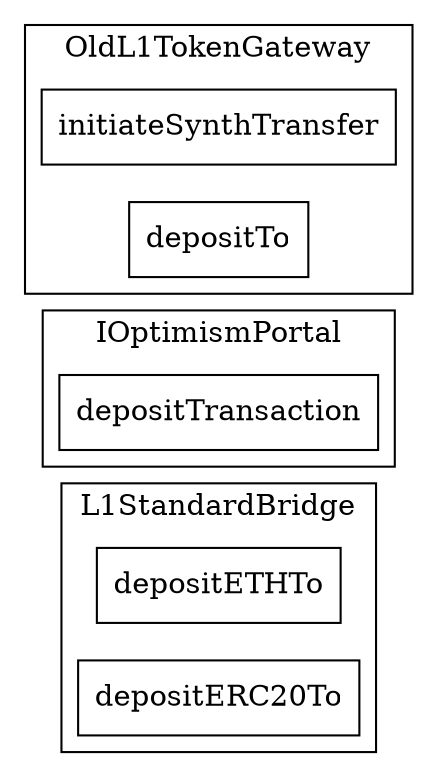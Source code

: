 strict digraph {
rankdir="LR"
node [shape=box]
subgraph cluster_28_L1StandardBridge {
label = "L1StandardBridge"
"28_depositETHTo" [label="depositETHTo"]
"28_depositERC20To" [label="depositERC20To"]
}subgraph cluster_61_IOptimismPortal {
label = "IOptimismPortal"
"61_depositTransaction" [label="depositTransaction"]
}subgraph cluster_47_OldL1TokenGateway {
label = "OldL1TokenGateway"
"47_initiateSynthTransfer" [label="initiateSynthTransfer"]
"47_depositTo" [label="depositTo"]
}subgraph cluster_solidity {
label = "[Solidity]"
}
}
